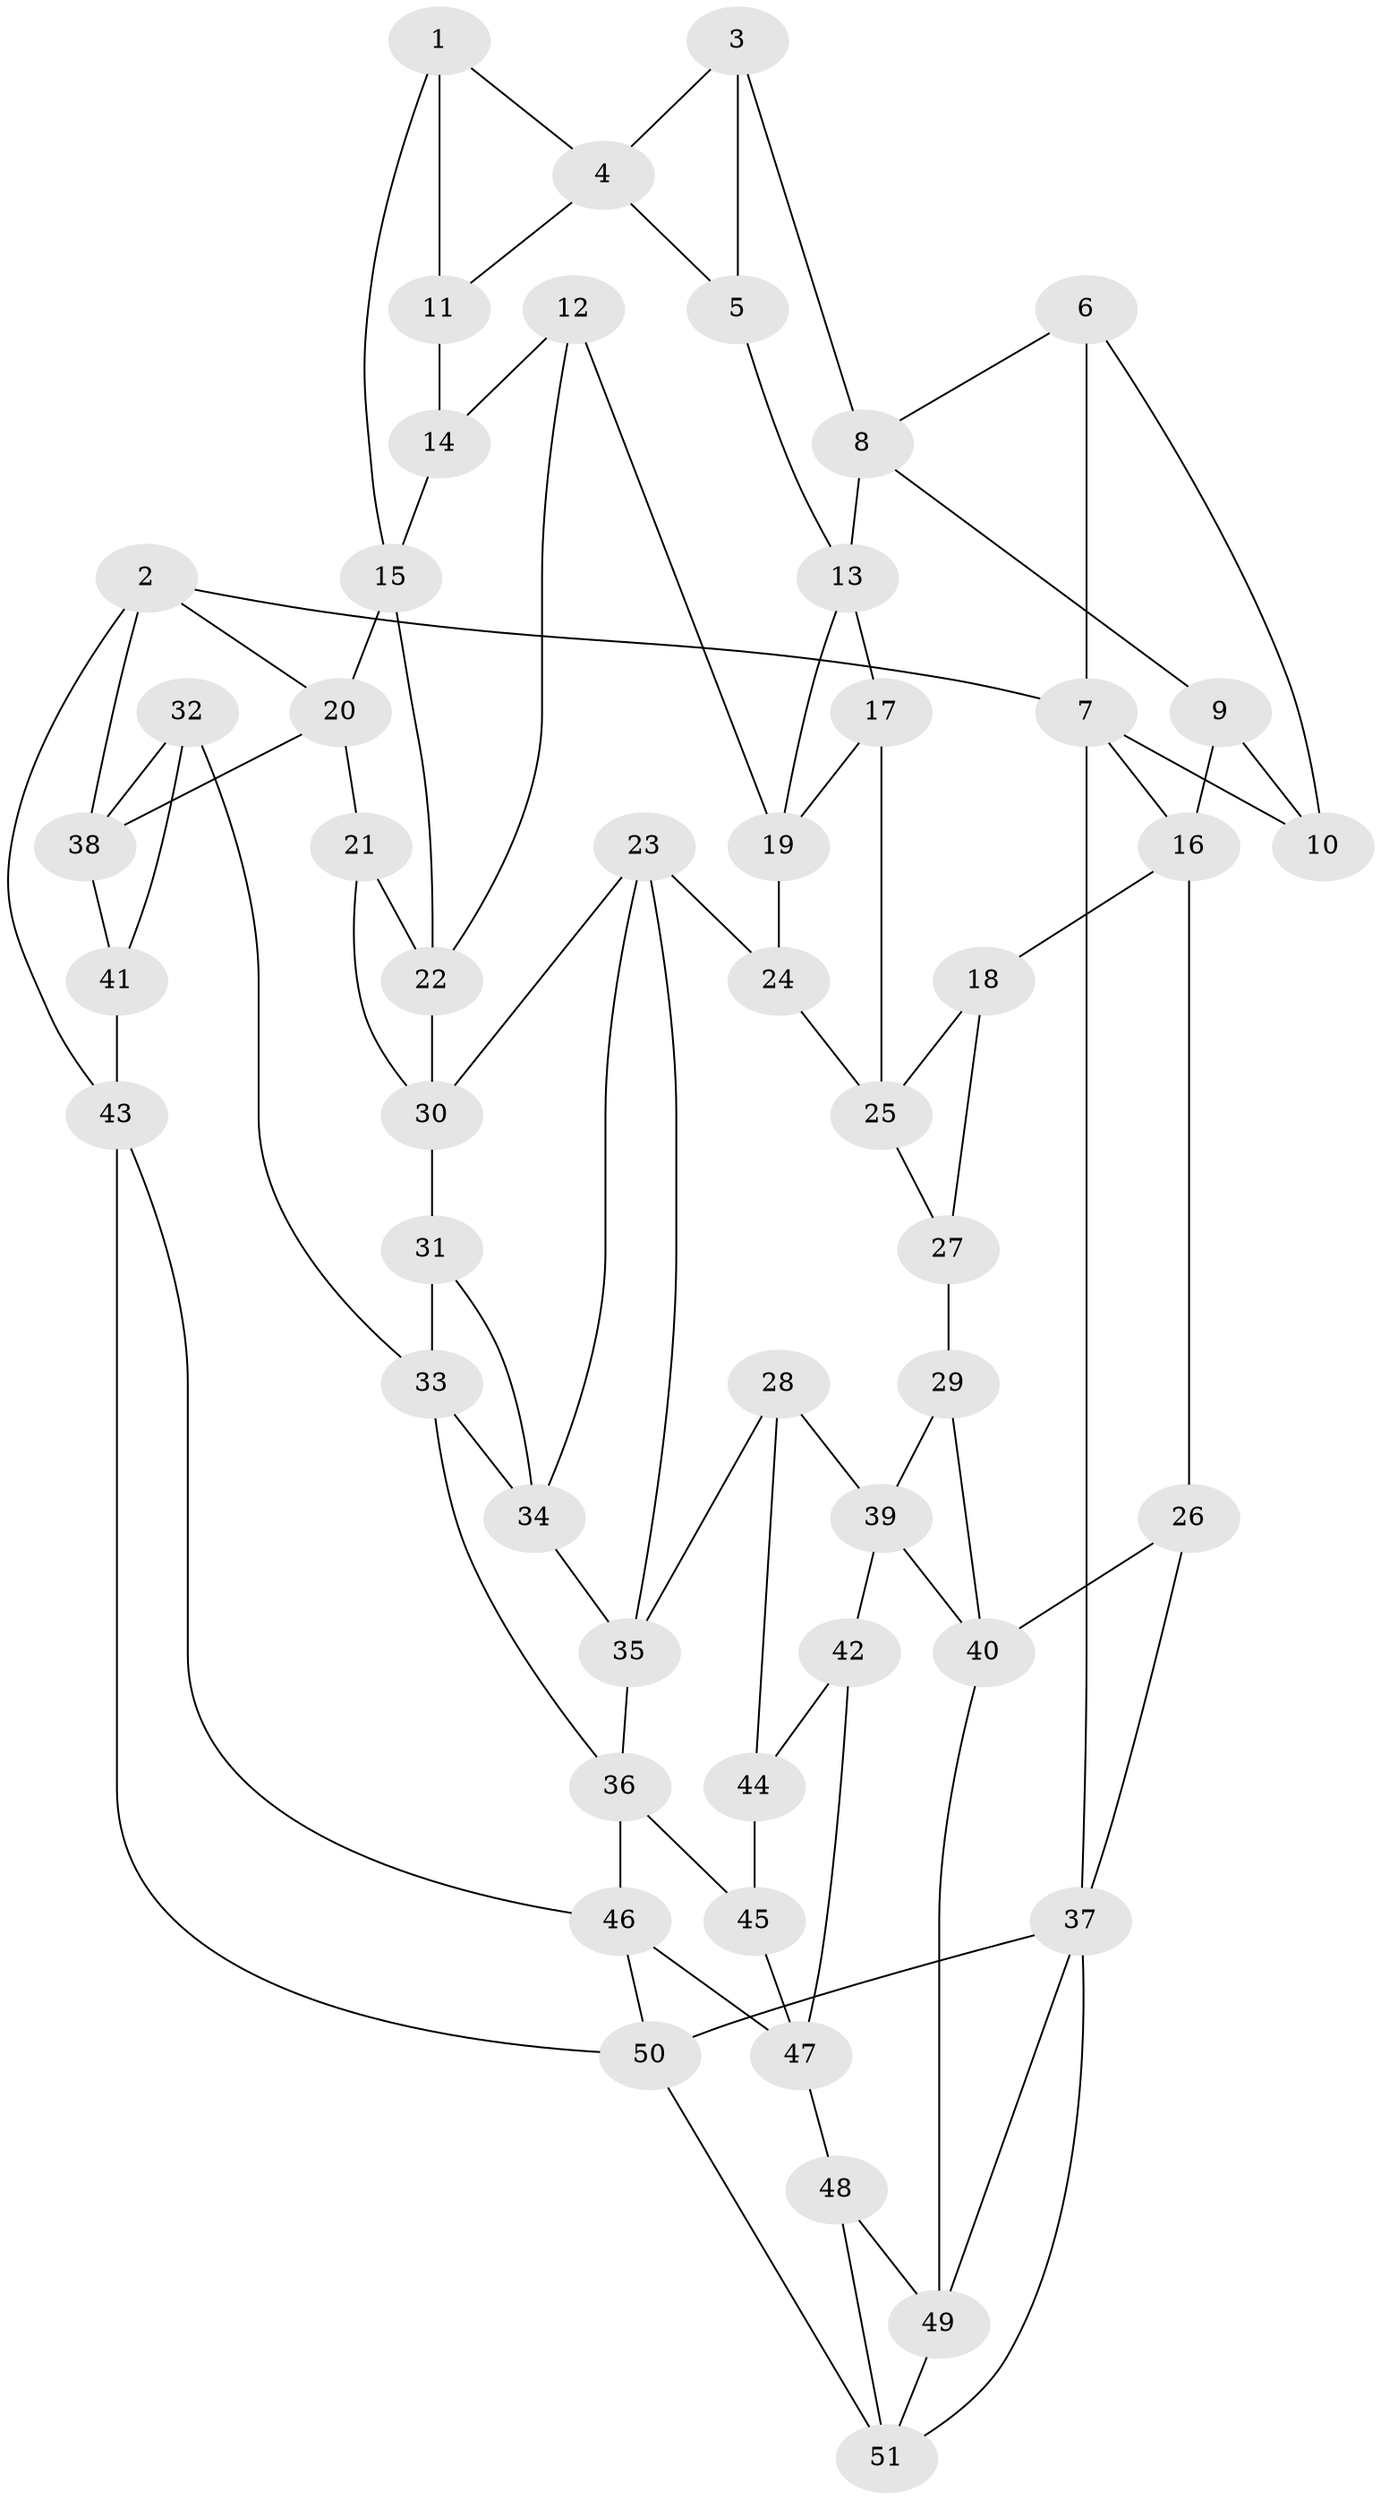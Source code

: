 // original degree distribution, {3: 0.019801980198019802, 4: 0.24752475247524752, 5: 0.5148514851485149, 6: 0.21782178217821782}
// Generated by graph-tools (version 1.1) at 2025/03/03/09/25 03:03:17]
// undirected, 51 vertices, 91 edges
graph export_dot {
graph [start="1"]
  node [color=gray90,style=filled];
  1;
  2;
  3;
  4;
  5;
  6;
  7;
  8;
  9;
  10;
  11;
  12;
  13;
  14;
  15;
  16;
  17;
  18;
  19;
  20;
  21;
  22;
  23;
  24;
  25;
  26;
  27;
  28;
  29;
  30;
  31;
  32;
  33;
  34;
  35;
  36;
  37;
  38;
  39;
  40;
  41;
  42;
  43;
  44;
  45;
  46;
  47;
  48;
  49;
  50;
  51;
  1 -- 4 [weight=1.0];
  1 -- 11 [weight=1.0];
  1 -- 15 [weight=1.0];
  2 -- 7 [weight=1.0];
  2 -- 20 [weight=1.0];
  2 -- 38 [weight=1.0];
  2 -- 43 [weight=1.0];
  3 -- 4 [weight=1.0];
  3 -- 5 [weight=1.0];
  3 -- 8 [weight=1.0];
  4 -- 5 [weight=1.0];
  4 -- 11 [weight=1.0];
  5 -- 13 [weight=1.0];
  6 -- 7 [weight=1.0];
  6 -- 8 [weight=1.0];
  6 -- 10 [weight=1.0];
  7 -- 10 [weight=1.0];
  7 -- 16 [weight=1.0];
  7 -- 37 [weight=1.0];
  8 -- 9 [weight=1.0];
  8 -- 13 [weight=1.0];
  9 -- 10 [weight=1.0];
  9 -- 16 [weight=1.0];
  11 -- 14 [weight=2.0];
  12 -- 14 [weight=1.0];
  12 -- 19 [weight=1.0];
  12 -- 22 [weight=1.0];
  13 -- 17 [weight=1.0];
  13 -- 19 [weight=1.0];
  14 -- 15 [weight=1.0];
  15 -- 20 [weight=1.0];
  15 -- 22 [weight=1.0];
  16 -- 18 [weight=1.0];
  16 -- 26 [weight=1.0];
  17 -- 19 [weight=1.0];
  17 -- 25 [weight=1.0];
  18 -- 25 [weight=1.0];
  18 -- 27 [weight=1.0];
  19 -- 24 [weight=1.0];
  20 -- 21 [weight=1.0];
  20 -- 38 [weight=1.0];
  21 -- 22 [weight=1.0];
  21 -- 30 [weight=1.0];
  22 -- 30 [weight=1.0];
  23 -- 24 [weight=1.0];
  23 -- 30 [weight=1.0];
  23 -- 34 [weight=1.0];
  23 -- 35 [weight=1.0];
  24 -- 25 [weight=1.0];
  25 -- 27 [weight=1.0];
  26 -- 37 [weight=1.0];
  26 -- 40 [weight=1.0];
  27 -- 29 [weight=2.0];
  28 -- 35 [weight=1.0];
  28 -- 39 [weight=1.0];
  28 -- 44 [weight=1.0];
  29 -- 39 [weight=1.0];
  29 -- 40 [weight=1.0];
  30 -- 31 [weight=1.0];
  31 -- 33 [weight=1.0];
  31 -- 34 [weight=1.0];
  32 -- 33 [weight=1.0];
  32 -- 38 [weight=1.0];
  32 -- 41 [weight=1.0];
  33 -- 34 [weight=1.0];
  33 -- 36 [weight=1.0];
  34 -- 35 [weight=1.0];
  35 -- 36 [weight=1.0];
  36 -- 45 [weight=1.0];
  36 -- 46 [weight=1.0];
  37 -- 49 [weight=1.0];
  37 -- 50 [weight=1.0];
  37 -- 51 [weight=1.0];
  38 -- 41 [weight=1.0];
  39 -- 40 [weight=1.0];
  39 -- 42 [weight=1.0];
  40 -- 49 [weight=1.0];
  41 -- 43 [weight=2.0];
  42 -- 44 [weight=1.0];
  42 -- 47 [weight=1.0];
  43 -- 46 [weight=1.0];
  43 -- 50 [weight=1.0];
  44 -- 45 [weight=2.0];
  45 -- 47 [weight=1.0];
  46 -- 47 [weight=1.0];
  46 -- 50 [weight=1.0];
  47 -- 48 [weight=1.0];
  48 -- 49 [weight=1.0];
  48 -- 51 [weight=1.0];
  49 -- 51 [weight=1.0];
  50 -- 51 [weight=1.0];
}
